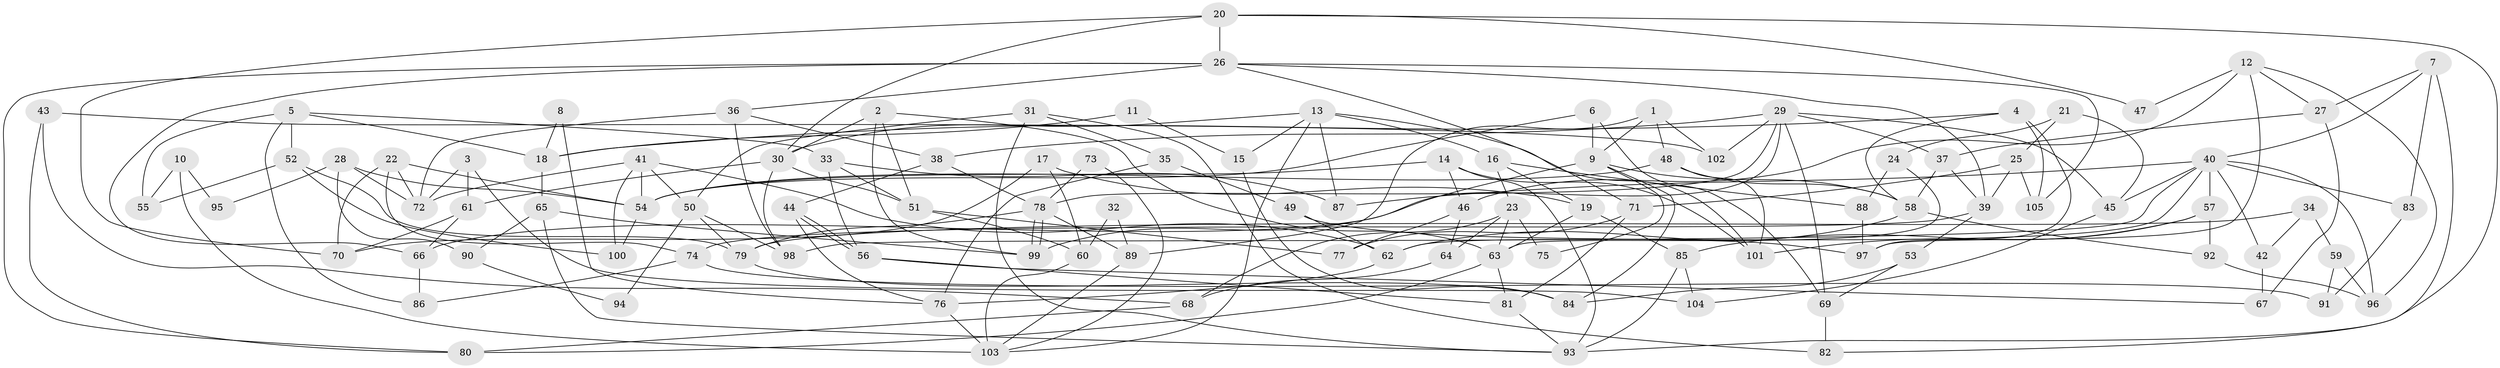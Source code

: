 // coarse degree distribution, {10: 0.06060606060606061, 13: 0.09090909090909091, 7: 0.09090909090909091, 6: 0.18181818181818182, 12: 0.030303030303030304, 15: 0.030303030303030304, 2: 0.12121212121212122, 3: 0.15151515151515152, 11: 0.030303030303030304, 5: 0.06060606060606061, 9: 0.030303030303030304, 4: 0.09090909090909091, 8: 0.030303030303030304}
// Generated by graph-tools (version 1.1) at 2025/18/03/04/25 18:18:58]
// undirected, 105 vertices, 210 edges
graph export_dot {
graph [start="1"]
  node [color=gray90,style=filled];
  1;
  2;
  3;
  4;
  5;
  6;
  7;
  8;
  9;
  10;
  11;
  12;
  13;
  14;
  15;
  16;
  17;
  18;
  19;
  20;
  21;
  22;
  23;
  24;
  25;
  26;
  27;
  28;
  29;
  30;
  31;
  32;
  33;
  34;
  35;
  36;
  37;
  38;
  39;
  40;
  41;
  42;
  43;
  44;
  45;
  46;
  47;
  48;
  49;
  50;
  51;
  52;
  53;
  54;
  55;
  56;
  57;
  58;
  59;
  60;
  61;
  62;
  63;
  64;
  65;
  66;
  67;
  68;
  69;
  70;
  71;
  72;
  73;
  74;
  75;
  76;
  77;
  78;
  79;
  80;
  81;
  82;
  83;
  84;
  85;
  86;
  87;
  88;
  89;
  90;
  91;
  92;
  93;
  94;
  95;
  96;
  97;
  98;
  99;
  100;
  101;
  102;
  103;
  104;
  105;
  1 -- 48;
  1 -- 89;
  1 -- 9;
  1 -- 102;
  2 -- 99;
  2 -- 63;
  2 -- 30;
  2 -- 51;
  3 -- 72;
  3 -- 61;
  3 -- 104;
  4 -- 105;
  4 -- 58;
  4 -- 18;
  4 -- 97;
  5 -- 86;
  5 -- 18;
  5 -- 33;
  5 -- 52;
  5 -- 55;
  6 -- 54;
  6 -- 9;
  6 -- 69;
  7 -- 40;
  7 -- 27;
  7 -- 82;
  7 -- 83;
  8 -- 76;
  8 -- 18;
  9 -- 84;
  9 -- 58;
  9 -- 75;
  9 -- 99;
  10 -- 103;
  10 -- 55;
  10 -- 95;
  11 -- 15;
  11 -- 18;
  12 -- 46;
  12 -- 97;
  12 -- 27;
  12 -- 47;
  12 -- 96;
  13 -- 101;
  13 -- 30;
  13 -- 15;
  13 -- 16;
  13 -- 87;
  13 -- 103;
  14 -- 93;
  14 -- 54;
  14 -- 46;
  14 -- 101;
  15 -- 84;
  16 -- 23;
  16 -- 19;
  16 -- 88;
  17 -- 19;
  17 -- 60;
  17 -- 70;
  18 -- 65;
  19 -- 85;
  19 -- 63;
  20 -- 26;
  20 -- 30;
  20 -- 47;
  20 -- 70;
  20 -- 93;
  21 -- 45;
  21 -- 24;
  21 -- 25;
  22 -- 72;
  22 -- 70;
  22 -- 54;
  22 -- 74;
  23 -- 63;
  23 -- 64;
  23 -- 68;
  23 -- 75;
  24 -- 63;
  24 -- 88;
  25 -- 39;
  25 -- 71;
  25 -- 105;
  26 -- 39;
  26 -- 66;
  26 -- 36;
  26 -- 71;
  26 -- 80;
  26 -- 105;
  27 -- 37;
  27 -- 67;
  28 -- 72;
  28 -- 54;
  28 -- 90;
  28 -- 95;
  29 -- 78;
  29 -- 69;
  29 -- 37;
  29 -- 38;
  29 -- 45;
  29 -- 66;
  29 -- 102;
  30 -- 51;
  30 -- 61;
  30 -- 98;
  31 -- 93;
  31 -- 50;
  31 -- 35;
  31 -- 82;
  32 -- 89;
  32 -- 60;
  33 -- 56;
  33 -- 51;
  33 -- 87;
  34 -- 42;
  34 -- 79;
  34 -- 59;
  35 -- 76;
  35 -- 49;
  36 -- 98;
  36 -- 38;
  36 -- 72;
  37 -- 58;
  37 -- 39;
  38 -- 44;
  38 -- 78;
  39 -- 74;
  39 -- 53;
  40 -- 87;
  40 -- 45;
  40 -- 42;
  40 -- 57;
  40 -- 62;
  40 -- 83;
  40 -- 96;
  40 -- 98;
  41 -- 50;
  41 -- 62;
  41 -- 54;
  41 -- 72;
  41 -- 100;
  42 -- 67;
  43 -- 80;
  43 -- 102;
  43 -- 68;
  44 -- 56;
  44 -- 56;
  44 -- 76;
  45 -- 104;
  46 -- 77;
  46 -- 64;
  48 -- 54;
  48 -- 58;
  48 -- 101;
  49 -- 62;
  49 -- 97;
  50 -- 98;
  50 -- 79;
  50 -- 94;
  51 -- 60;
  51 -- 77;
  52 -- 100;
  52 -- 55;
  52 -- 79;
  53 -- 69;
  53 -- 84;
  54 -- 100;
  56 -- 81;
  56 -- 67;
  57 -- 101;
  57 -- 85;
  57 -- 92;
  58 -- 92;
  58 -- 62;
  59 -- 96;
  59 -- 91;
  60 -- 103;
  61 -- 70;
  61 -- 66;
  62 -- 76;
  63 -- 80;
  63 -- 81;
  64 -- 68;
  65 -- 93;
  65 -- 99;
  65 -- 90;
  66 -- 86;
  68 -- 80;
  69 -- 82;
  71 -- 77;
  71 -- 81;
  73 -- 78;
  73 -- 103;
  74 -- 91;
  74 -- 86;
  76 -- 103;
  78 -- 99;
  78 -- 99;
  78 -- 79;
  78 -- 89;
  79 -- 84;
  81 -- 93;
  83 -- 91;
  85 -- 93;
  85 -- 104;
  88 -- 97;
  89 -- 103;
  90 -- 94;
  92 -- 96;
}

